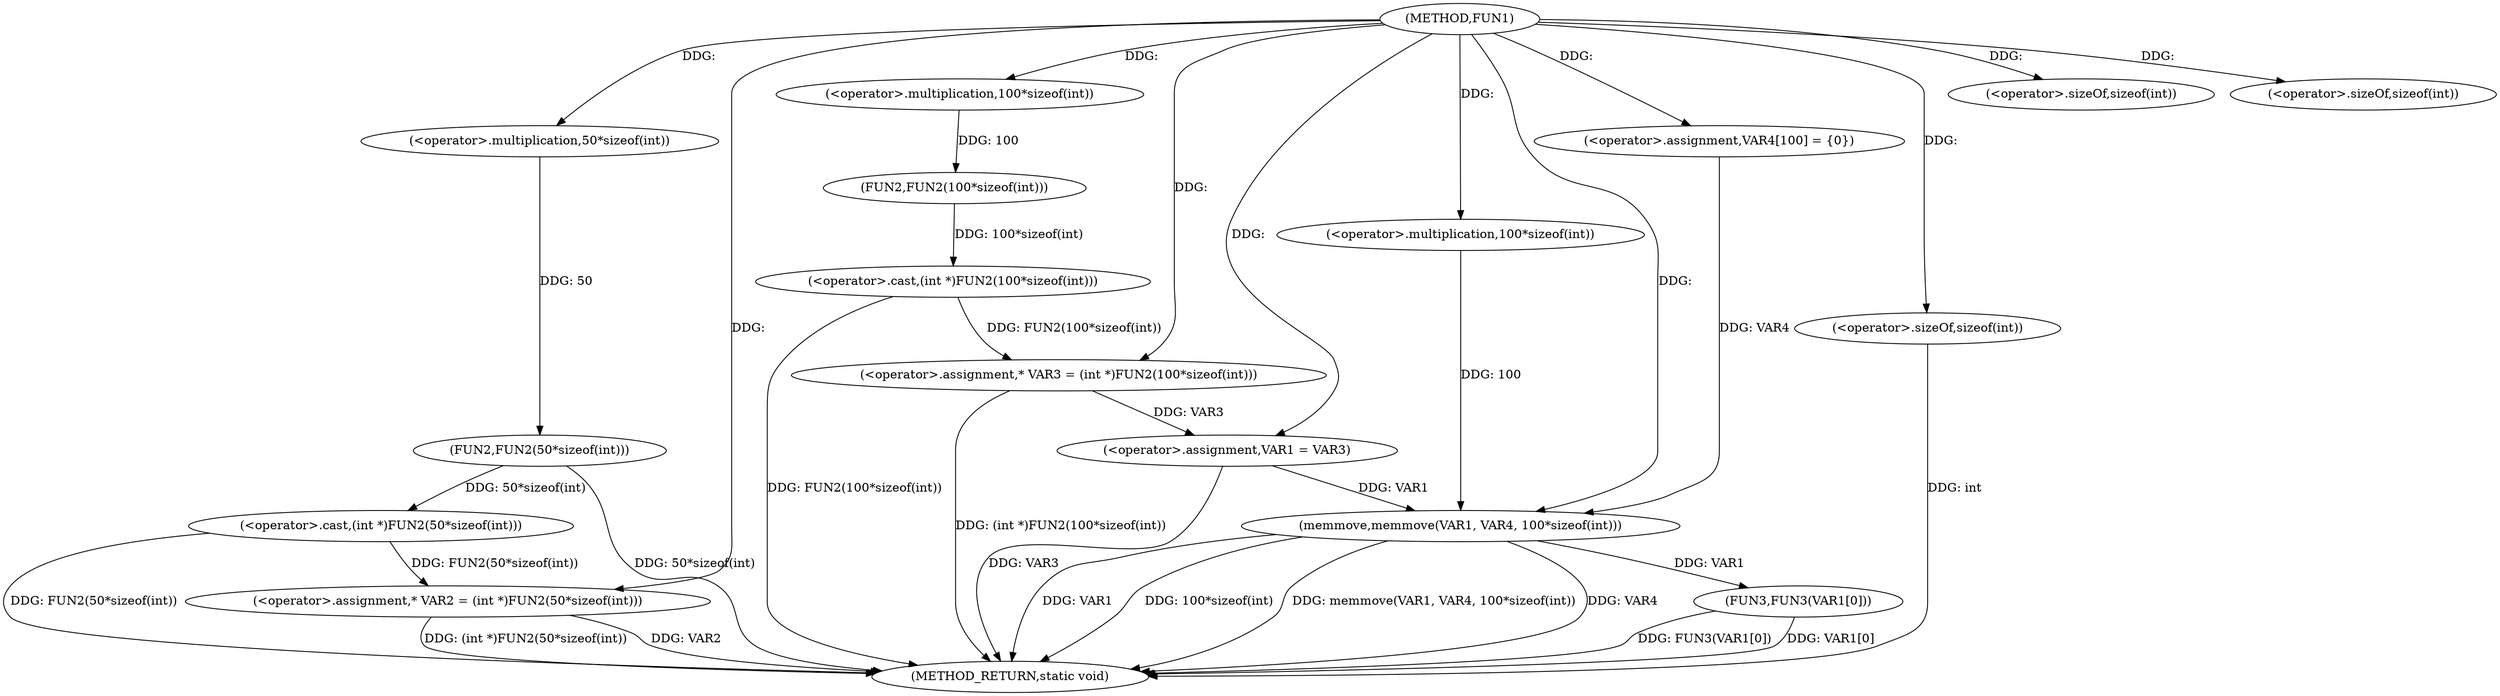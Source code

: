 digraph FUN1 {  
"1000100" [label = "(METHOD,FUN1)" ]
"1000143" [label = "(METHOD_RETURN,static void)" ]
"1000104" [label = "(<operator>.assignment,* VAR2 = (int *)FUN2(50*sizeof(int)))" ]
"1000106" [label = "(<operator>.cast,(int *)FUN2(50*sizeof(int)))" ]
"1000108" [label = "(FUN2,FUN2(50*sizeof(int)))" ]
"1000109" [label = "(<operator>.multiplication,50*sizeof(int))" ]
"1000111" [label = "(<operator>.sizeOf,sizeof(int))" ]
"1000114" [label = "(<operator>.assignment,* VAR3 = (int *)FUN2(100*sizeof(int)))" ]
"1000116" [label = "(<operator>.cast,(int *)FUN2(100*sizeof(int)))" ]
"1000118" [label = "(FUN2,FUN2(100*sizeof(int)))" ]
"1000119" [label = "(<operator>.multiplication,100*sizeof(int))" ]
"1000121" [label = "(<operator>.sizeOf,sizeof(int))" ]
"1000125" [label = "(<operator>.assignment,VAR1 = VAR3)" ]
"1000130" [label = "(<operator>.assignment,VAR4[100] = {0})" ]
"1000132" [label = "(memmove,memmove(VAR1, VAR4, 100*sizeof(int)))" ]
"1000135" [label = "(<operator>.multiplication,100*sizeof(int))" ]
"1000137" [label = "(<operator>.sizeOf,sizeof(int))" ]
"1000139" [label = "(FUN3,FUN3(VAR1[0]))" ]
  "1000106" -> "1000143"  [ label = "DDG: FUN2(50*sizeof(int))"] 
  "1000104" -> "1000143"  [ label = "DDG: VAR2"] 
  "1000139" -> "1000143"  [ label = "DDG: VAR1[0]"] 
  "1000132" -> "1000143"  [ label = "DDG: VAR4"] 
  "1000125" -> "1000143"  [ label = "DDG: VAR3"] 
  "1000116" -> "1000143"  [ label = "DDG: FUN2(100*sizeof(int))"] 
  "1000132" -> "1000143"  [ label = "DDG: VAR1"] 
  "1000132" -> "1000143"  [ label = "DDG: 100*sizeof(int)"] 
  "1000137" -> "1000143"  [ label = "DDG: int"] 
  "1000114" -> "1000143"  [ label = "DDG: (int *)FUN2(100*sizeof(int))"] 
  "1000132" -> "1000143"  [ label = "DDG: memmove(VAR1, VAR4, 100*sizeof(int))"] 
  "1000139" -> "1000143"  [ label = "DDG: FUN3(VAR1[0])"] 
  "1000104" -> "1000143"  [ label = "DDG: (int *)FUN2(50*sizeof(int))"] 
  "1000108" -> "1000143"  [ label = "DDG: 50*sizeof(int)"] 
  "1000106" -> "1000104"  [ label = "DDG: FUN2(50*sizeof(int))"] 
  "1000100" -> "1000104"  [ label = "DDG: "] 
  "1000108" -> "1000106"  [ label = "DDG: 50*sizeof(int)"] 
  "1000109" -> "1000108"  [ label = "DDG: 50"] 
  "1000100" -> "1000109"  [ label = "DDG: "] 
  "1000100" -> "1000111"  [ label = "DDG: "] 
  "1000116" -> "1000114"  [ label = "DDG: FUN2(100*sizeof(int))"] 
  "1000100" -> "1000114"  [ label = "DDG: "] 
  "1000118" -> "1000116"  [ label = "DDG: 100*sizeof(int)"] 
  "1000119" -> "1000118"  [ label = "DDG: 100"] 
  "1000100" -> "1000119"  [ label = "DDG: "] 
  "1000100" -> "1000121"  [ label = "DDG: "] 
  "1000114" -> "1000125"  [ label = "DDG: VAR3"] 
  "1000100" -> "1000125"  [ label = "DDG: "] 
  "1000100" -> "1000130"  [ label = "DDG: "] 
  "1000125" -> "1000132"  [ label = "DDG: VAR1"] 
  "1000100" -> "1000132"  [ label = "DDG: "] 
  "1000130" -> "1000132"  [ label = "DDG: VAR4"] 
  "1000135" -> "1000132"  [ label = "DDG: 100"] 
  "1000100" -> "1000135"  [ label = "DDG: "] 
  "1000100" -> "1000137"  [ label = "DDG: "] 
  "1000132" -> "1000139"  [ label = "DDG: VAR1"] 
}
